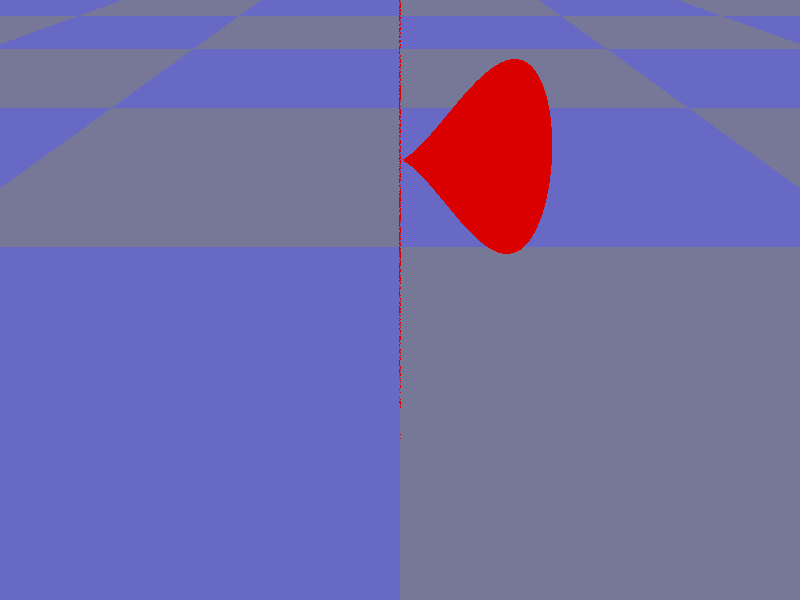 // Persistence Of Vision raytracer version 3.1 sample file.

// By Alexander Enzmann

/* sample quartic scene file written by Alexander Enzmann */

#include "shapes.inc"
#include "colors.inc"
#include "textures.inc"

/* Piriform - looks a bit like a Hershey's Kiss along the x axis...*/
quartic {
   < 4.0,  0.0,  0.0,  -4.0, 0.0,  0.0,  0.0,  0.0,  0.0, 0.0,
     0.0,  0.0,  0.0,   0.0, 0.0,  0.0,  0.0,  0.0,  0.0, 0.0,
     0.0,  0.0,  0.0,   0.0, 0.0,  1.0,  0.0,  0.0,  0.0, 0.0,
     0.0,  0.0,  1.0,   0.0, 0.0 >

   bounded_by { sphere { <0, 0, 0>, 2 } }

   texture {
      pigment { color red 0.7 green 0.0 blue 0.0 }
      finish {
         phong 1.0
         phong_size 20
         ambient 0.2
         diffuse 0.8
      }
   }

   translate <0, 0.5, 2>
}

/* Put down checkered floor */
plane {
   y, -10.0

   texture {
      pigment {
         checker colour red 0.137255 green 0.137255 blue 0.556863
                 colour red 0.184314 green 0.184314 blue 0.309804
         scale 20.0
      }
      finish {
         ambient 0.8
         diffuse 0.2
      }
   }
}

camera {
   location  <0.0, 2.0, -2.0>
   up        <0.0, 1.0, 0.0>
   right     <4/3, 0.0, 0.0>
   look_at   <0.0, 0.0, 1.0>
}

light_source { <200, 30, -300> colour White }

light_source { <-200, 30, -300> colour White }

